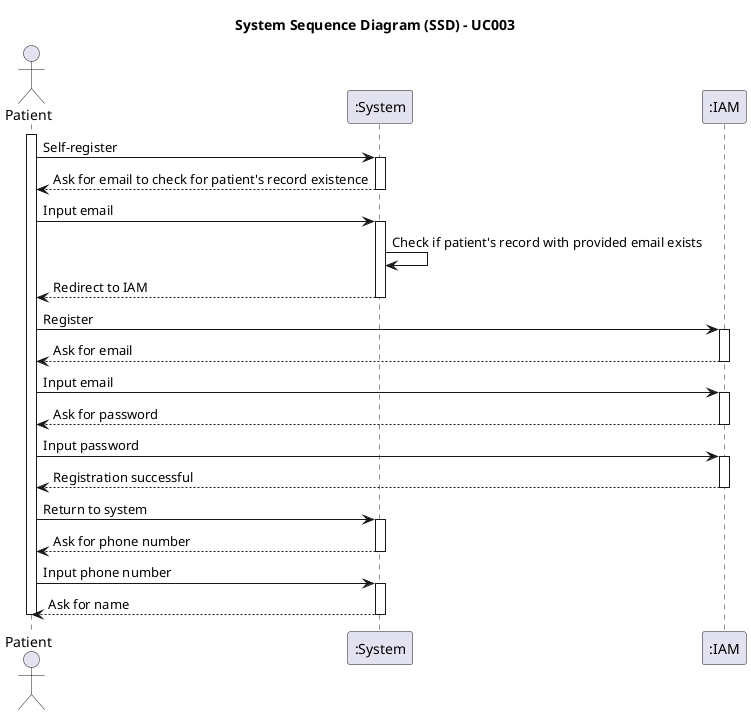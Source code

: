 @startuml uc003-system-sequence-diagram

title System Sequence Diagram (SSD) - UC003
actor Patient as Patient
participant ":System" as System
participant ":IAM" as IAM

activate Patient

    Patient -> System: Self-register

    activate System

        System --> Patient: Ask for email to check for patient's record existence

    deactivate System

    Patient -> System: Input email

    activate System

        System -> System: Check if patient's record with provided email exists

        System --> Patient: Redirect to IAM

    deactivate System

    Patient -> IAM: Register

    activate IAM

        IAM --> Patient: Ask for email

    deactivate IAM

    Patient -> IAM: Input email

    activate IAM

        IAM --> Patient: Ask for password

    deactivate IAM

    Patient -> IAM: Input password

    activate IAM

        IAM --> Patient: Registration successful

    deactivate IAM

    Patient -> System: Return to system

    activate System

        System --> Patient: Ask for phone number

    deactivate System

    Patient -> System: Input phone number

    activate System

        System --> Patient: Ask for name

    deactivate System

deactivate Patient

@enduml